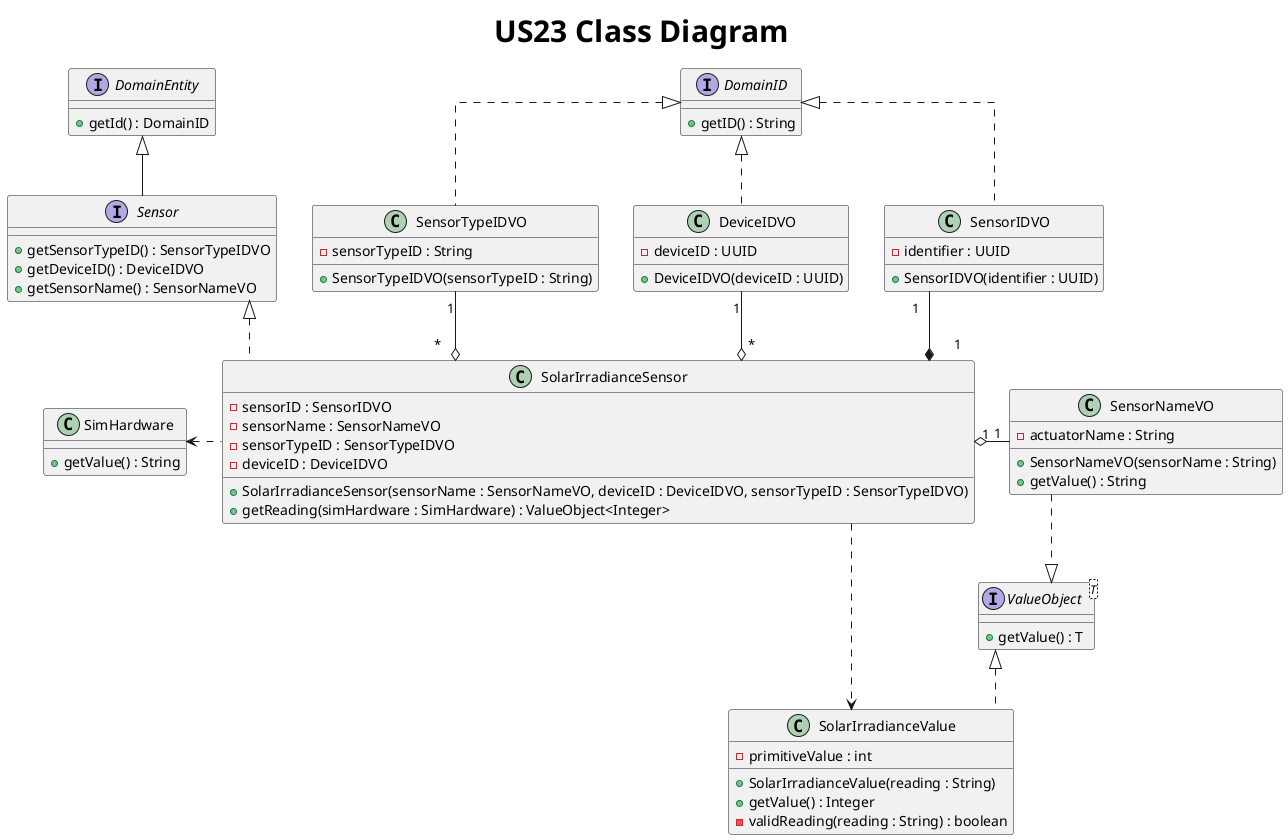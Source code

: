 @startuml
title <size: 30> US23 Class Diagram

skinparam linetype ortho

interface Sensor {
    + getSensorTypeID() : SensorTypeIDVO
    + getDeviceID() : DeviceIDVO
    + getSensorName() : SensorNameVO
}

interface DomainID {
    + getID() : String
}

interface DomainEntity{
    + getId() : DomainID
}

interface ValueObject<T> {
    + getValue() : T
}

class SimHardware {
    + getValue() : String
}

class SolarIrradianceSensor {
    - sensorID : SensorIDVO
    - sensorName : SensorNameVO
    - sensorTypeID : SensorTypeIDVO
    - deviceID : DeviceIDVO

    + SolarIrradianceSensor(sensorName : SensorNameVO, deviceID : DeviceIDVO, sensorTypeID : SensorTypeIDVO)
    + getReading(simHardware : SimHardware) : ValueObject<Integer>

}

class SensorNameVO {
    - actuatorName : String
    + SensorNameVO(sensorName : String)
    + getValue() : String
}

class SensorIDVO {
    - identifier : UUID
    + SensorIDVO(identifier : UUID)
}

class SensorTypeIDVO {
    - sensorTypeID : String
    + SensorTypeIDVO(sensorTypeID : String)
}

class DeviceIDVO {
    - deviceID : UUID
    + DeviceIDVO(deviceID : UUID)
}

class SolarIrradianceValue {
    - primitiveValue : int

    + SolarIrradianceValue(reading : String)
    + getValue() : Integer
    - validReading(reading : String) : boolean
}

DomainEntity <|-down- Sensor
ValueObject <|.. SolarIrradianceValue
Sensor <|.. SolarIrradianceSensor
SolarIrradianceSensor .right.> SolarIrradianceValue
SolarIrradianceSensor .left.> SimHardware
DomainID <|.. SensorIDVO
DomainID <|.. SensorTypeIDVO
DomainID <|.. DeviceIDVO
ValueObject <|.up. SensorNameVO
SensorNameVO "1" -left-o "1" SolarIrradianceSensor
SensorIDVO "1" --* "1" SolarIrradianceSensor
SensorTypeIDVO "1" --o "*" SolarIrradianceSensor
DeviceIDVO "1" --o "*" SolarIrradianceSensor

@enduml